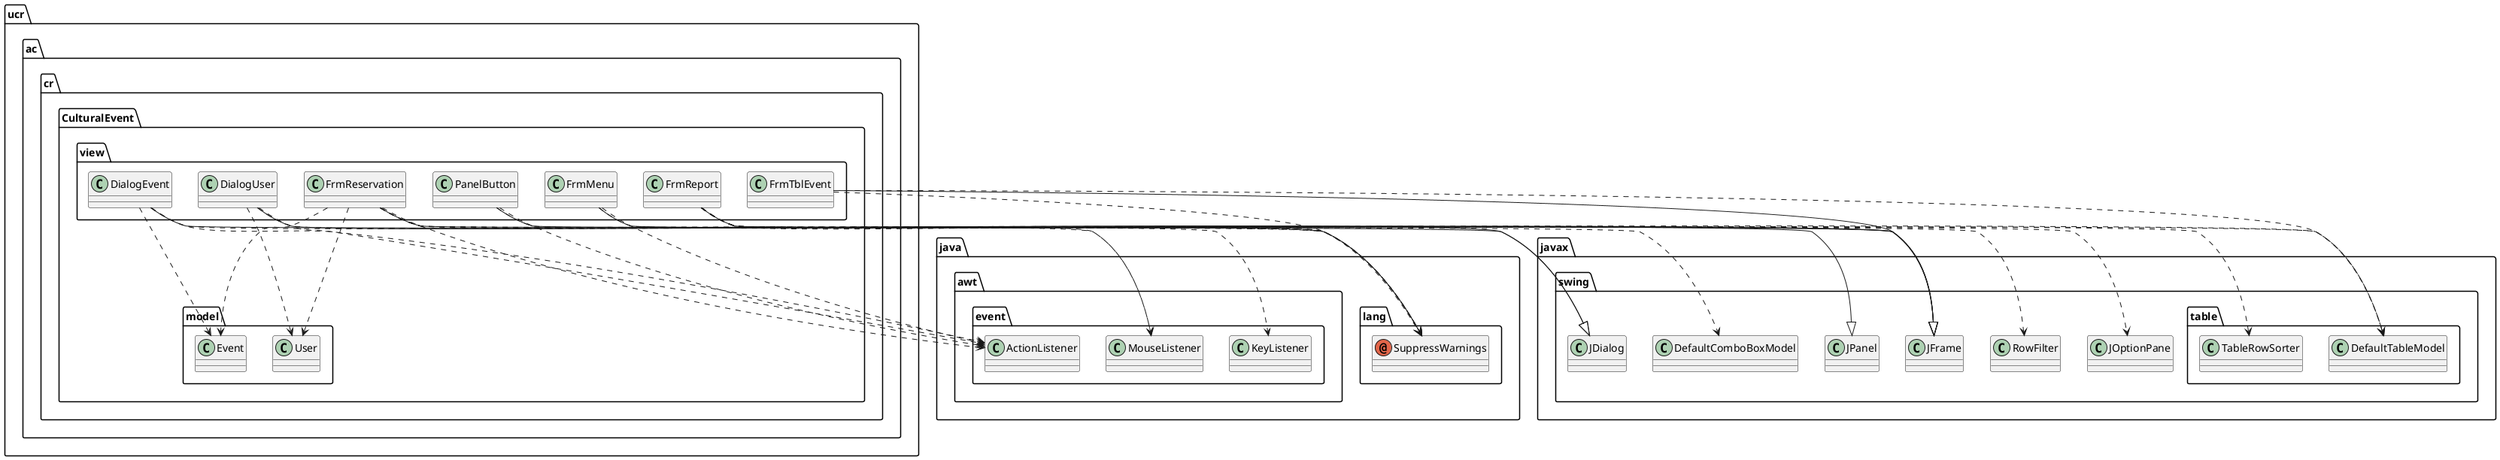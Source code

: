@startuml
annotation java.lang.SuppressWarnings
class java.awt.event.ActionListener
class java.awt.event.KeyListener
class java.awt.event.MouseListener
class javax.swing.DefaultComboBoxModel
class javax.swing.JDialog
class javax.swing.JFrame
class javax.swing.JOptionPane
class javax.swing.JPanel
class javax.swing.RowFilter
class javax.swing.table.DefaultTableModel
class javax.swing.table.TableRowSorter
class ucr.ac.cr.CulturalEvent.model.Event
class ucr.ac.cr.CulturalEvent.model.User
class ucr.ac.cr.CulturalEvent.view.DialogEvent
class ucr.ac.cr.CulturalEvent.view.DialogUser
class ucr.ac.cr.CulturalEvent.view.FrmMenu
class ucr.ac.cr.CulturalEvent.view.FrmReport
class ucr.ac.cr.CulturalEvent.view.FrmReservation
class ucr.ac.cr.CulturalEvent.view.FrmTblEvent
class ucr.ac.cr.CulturalEvent.view.PanelButton
ucr.ac.cr.CulturalEvent.view.DialogEvent ..> java.lang.SuppressWarnings
ucr.ac.cr.CulturalEvent.view.DialogEvent ..> java.awt.event.ActionListener
ucr.ac.cr.CulturalEvent.view.DialogEvent --|> javax.swing.JDialog
ucr.ac.cr.CulturalEvent.view.DialogEvent ..> ucr.ac.cr.CulturalEvent.model.Event
ucr.ac.cr.CulturalEvent.view.DialogUser ..> java.lang.SuppressWarnings
ucr.ac.cr.CulturalEvent.view.DialogUser ..> java.awt.event.ActionListener
ucr.ac.cr.CulturalEvent.view.DialogUser --|> javax.swing.JDialog
ucr.ac.cr.CulturalEvent.view.DialogUser ..> ucr.ac.cr.CulturalEvent.model.User
ucr.ac.cr.CulturalEvent.view.FrmMenu ..> java.lang.SuppressWarnings
ucr.ac.cr.CulturalEvent.view.FrmMenu ..> java.awt.event.ActionListener
ucr.ac.cr.CulturalEvent.view.FrmMenu --|> javax.swing.JFrame
ucr.ac.cr.CulturalEvent.view.FrmReport ..> java.lang.SuppressWarnings
ucr.ac.cr.CulturalEvent.view.FrmReport ..> java.awt.event.KeyListener
ucr.ac.cr.CulturalEvent.view.FrmReport ..> java.awt.event.MouseListener
ucr.ac.cr.CulturalEvent.view.FrmReport --|> javax.swing.JFrame
ucr.ac.cr.CulturalEvent.view.FrmReport ..> javax.swing.JOptionPane
ucr.ac.cr.CulturalEvent.view.FrmReport ..> javax.swing.RowFilter
ucr.ac.cr.CulturalEvent.view.FrmReport ..> javax.swing.table.DefaultTableModel
ucr.ac.cr.CulturalEvent.view.FrmReport ..> javax.swing.table.TableRowSorter
ucr.ac.cr.CulturalEvent.view.FrmReservation ..> java.lang.SuppressWarnings
ucr.ac.cr.CulturalEvent.view.FrmReservation ..> java.awt.event.ActionListener
ucr.ac.cr.CulturalEvent.view.FrmReservation ..> java.awt.event.MouseListener
ucr.ac.cr.CulturalEvent.view.FrmReservation ..> javax.swing.DefaultComboBoxModel
ucr.ac.cr.CulturalEvent.view.FrmReservation --|> javax.swing.JFrame
ucr.ac.cr.CulturalEvent.view.FrmReservation ..> javax.swing.table.DefaultTableModel
ucr.ac.cr.CulturalEvent.view.FrmReservation ..> ucr.ac.cr.CulturalEvent.model.Event
ucr.ac.cr.CulturalEvent.view.FrmReservation ..> ucr.ac.cr.CulturalEvent.model.User
ucr.ac.cr.CulturalEvent.view.FrmTblEvent ..> java.lang.SuppressWarnings
ucr.ac.cr.CulturalEvent.view.FrmTblEvent --|> javax.swing.JFrame
ucr.ac.cr.CulturalEvent.view.FrmTblEvent ..> javax.swing.table.DefaultTableModel
ucr.ac.cr.CulturalEvent.view.PanelButton ..> java.lang.SuppressWarnings
ucr.ac.cr.CulturalEvent.view.PanelButton ..> java.awt.event.ActionListener
ucr.ac.cr.CulturalEvent.view.PanelButton --|> javax.swing.JPanel
@enduml